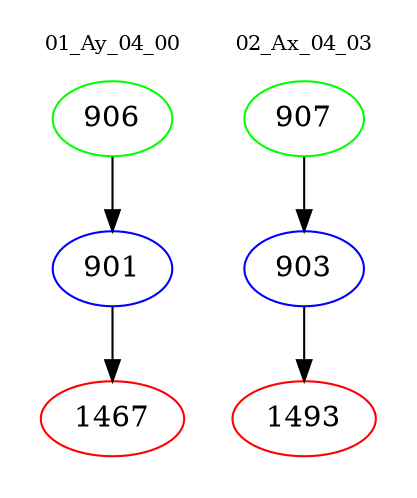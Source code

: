 digraph{
subgraph cluster_0 {
color = white
label = "01_Ay_04_00";
fontsize=10;
T0_906 [label="906", color="green"]
T0_906 -> T0_901 [color="black"]
T0_901 [label="901", color="blue"]
T0_901 -> T0_1467 [color="black"]
T0_1467 [label="1467", color="red"]
}
subgraph cluster_1 {
color = white
label = "02_Ax_04_03";
fontsize=10;
T1_907 [label="907", color="green"]
T1_907 -> T1_903 [color="black"]
T1_903 [label="903", color="blue"]
T1_903 -> T1_1493 [color="black"]
T1_1493 [label="1493", color="red"]
}
}
